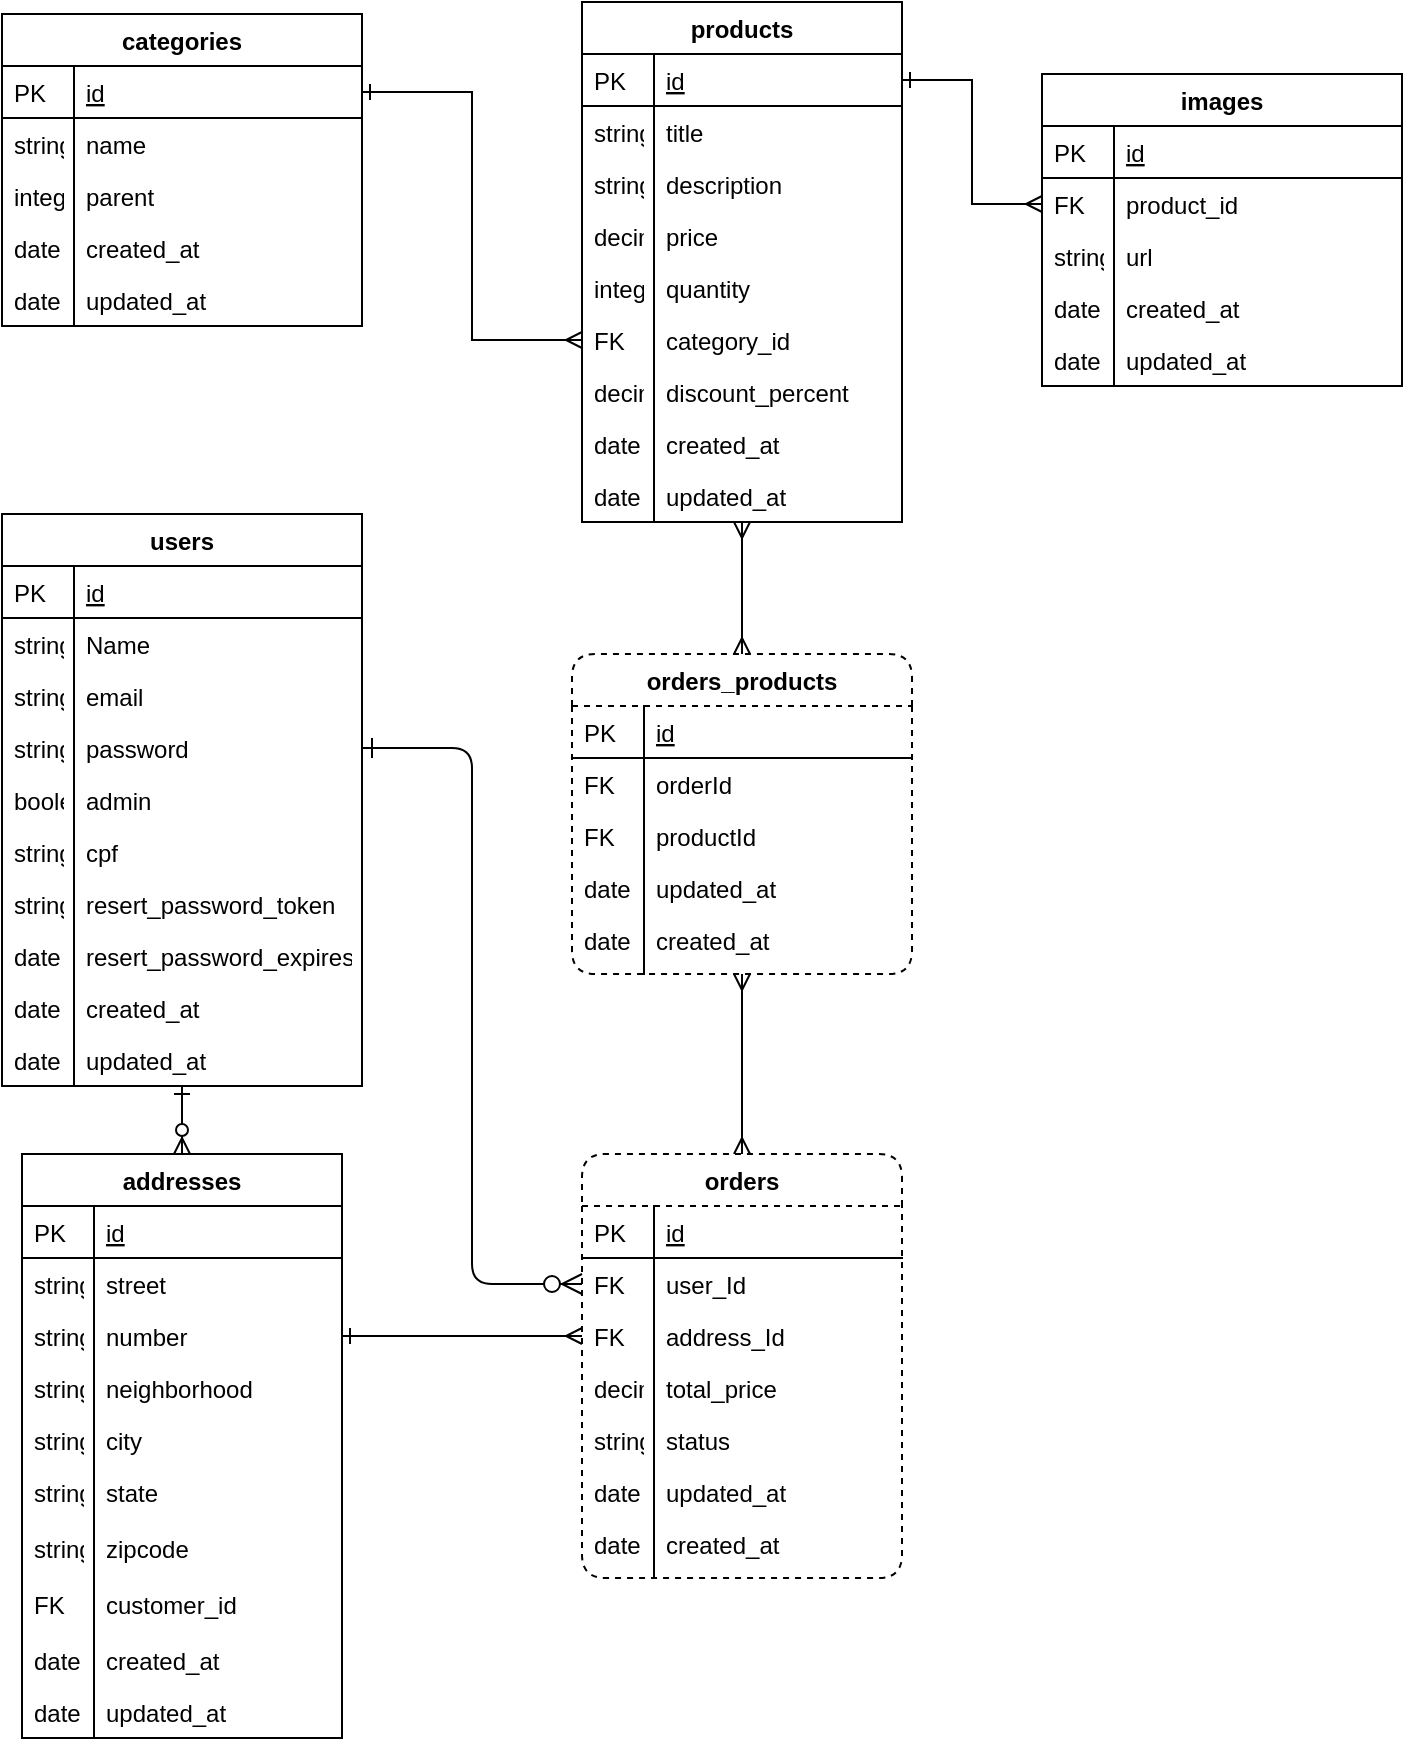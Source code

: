 <mxfile version="13.1.3" type="device"><diagram id="C5RBs43oDa-KdzZeNtuy" name="Page-1"><mxGraphModel dx="1350" dy="774" grid="1" gridSize="10" guides="1" tooltips="1" connect="1" arrows="1" fold="1" page="1" pageScale="1" pageWidth="827" pageHeight="1169" math="0" shadow="0"><root><mxCell id="WIyWlLk6GJQsqaUBKTNV-0"/><mxCell id="WIyWlLk6GJQsqaUBKTNV-1" parent="WIyWlLk6GJQsqaUBKTNV-0"/><mxCell id="TfKeMrG2QpZkxlR4IJaf-5" value="" style="edgeStyle=orthogonalEdgeStyle;rounded=0;orthogonalLoop=1;jettySize=auto;html=1;startArrow=ERone;startFill=0;endArrow=ERzeroToMany;endFill=1;" parent="WIyWlLk6GJQsqaUBKTNV-1" source="zkfFHV4jXpPFQw0GAbJ--51" target="TfKeMrG2QpZkxlR4IJaf-0" edge="1"><mxGeometry relative="1" as="geometry"/></mxCell><mxCell id="zkfFHV4jXpPFQw0GAbJ--63" value="" style="edgeStyle=orthogonalEdgeStyle;endArrow=ERzeroToMany;startArrow=ERone;shadow=0;strokeWidth=1;endSize=8;startSize=8;entryX=0;entryY=0.5;entryDx=0;entryDy=0;exitX=1;exitY=0.5;exitDx=0;exitDy=0;startFill=0;" parent="WIyWlLk6GJQsqaUBKTNV-1" source="TfKeMrG2QpZkxlR4IJaf-20" target="zkfFHV4jXpPFQw0GAbJ--59" edge="1"><mxGeometry width="100" height="100" relative="1" as="geometry"><mxPoint x="310" y="390" as="sourcePoint"/><mxPoint x="410" y="290" as="targetPoint"/></mxGeometry></mxCell><mxCell id="zkfFHV4jXpPFQw0GAbJ--51" value="users" style="swimlane;fontStyle=1;childLayout=stackLayout;horizontal=1;startSize=26;horizontalStack=0;resizeParent=1;resizeLast=0;collapsible=1;marginBottom=0;rounded=0;shadow=0;strokeWidth=1;" parent="WIyWlLk6GJQsqaUBKTNV-1" vertex="1"><mxGeometry x="60" y="310" width="180" height="286" as="geometry"><mxRectangle x="130" y="120" width="160" height="26" as="alternateBounds"/></mxGeometry></mxCell><mxCell id="zkfFHV4jXpPFQw0GAbJ--52" value="id" style="shape=partialRectangle;top=0;left=0;right=0;bottom=1;align=left;verticalAlign=top;fillColor=none;spacingLeft=40;spacingRight=4;overflow=hidden;rotatable=0;points=[[0,0.5],[1,0.5]];portConstraint=eastwest;dropTarget=0;rounded=0;shadow=0;strokeWidth=1;fontStyle=4" parent="zkfFHV4jXpPFQw0GAbJ--51" vertex="1"><mxGeometry y="26" width="180" height="26" as="geometry"/></mxCell><mxCell id="zkfFHV4jXpPFQw0GAbJ--53" value="PK" style="shape=partialRectangle;top=0;left=0;bottom=0;fillColor=none;align=left;verticalAlign=top;spacingLeft=4;spacingRight=4;overflow=hidden;rotatable=0;points=[];portConstraint=eastwest;part=1;" parent="zkfFHV4jXpPFQw0GAbJ--52" vertex="1" connectable="0"><mxGeometry width="36" height="26" as="geometry"/></mxCell><mxCell id="zkfFHV4jXpPFQw0GAbJ--54" value="Name" style="shape=partialRectangle;top=0;left=0;right=0;bottom=0;align=left;verticalAlign=top;fillColor=none;spacingLeft=40;spacingRight=4;overflow=hidden;rotatable=0;points=[[0,0.5],[1,0.5]];portConstraint=eastwest;dropTarget=0;rounded=0;shadow=0;strokeWidth=1;" parent="zkfFHV4jXpPFQw0GAbJ--51" vertex="1"><mxGeometry y="52" width="180" height="26" as="geometry"/></mxCell><mxCell id="zkfFHV4jXpPFQw0GAbJ--55" value="string" style="shape=partialRectangle;top=0;left=0;bottom=0;fillColor=none;align=left;verticalAlign=top;spacingLeft=4;spacingRight=4;overflow=hidden;rotatable=0;points=[];portConstraint=eastwest;part=1;" parent="zkfFHV4jXpPFQw0GAbJ--54" vertex="1" connectable="0"><mxGeometry width="36" height="26" as="geometry"/></mxCell><mxCell id="TfKeMrG2QpZkxlR4IJaf-18" value="email" style="shape=partialRectangle;top=0;left=0;right=0;bottom=0;align=left;verticalAlign=top;fillColor=none;spacingLeft=40;spacingRight=4;overflow=hidden;rotatable=0;points=[[0,0.5],[1,0.5]];portConstraint=eastwest;dropTarget=0;rounded=0;shadow=0;strokeWidth=1;" parent="zkfFHV4jXpPFQw0GAbJ--51" vertex="1"><mxGeometry y="78" width="180" height="26" as="geometry"/></mxCell><mxCell id="TfKeMrG2QpZkxlR4IJaf-19" value="string" style="shape=partialRectangle;top=0;left=0;bottom=0;fillColor=none;align=left;verticalAlign=top;spacingLeft=4;spacingRight=4;overflow=hidden;rotatable=0;points=[];portConstraint=eastwest;part=1;" parent="TfKeMrG2QpZkxlR4IJaf-18" vertex="1" connectable="0"><mxGeometry width="36" height="26" as="geometry"/></mxCell><mxCell id="TfKeMrG2QpZkxlR4IJaf-20" value="password" style="shape=partialRectangle;top=0;left=0;right=0;bottom=0;align=left;verticalAlign=top;fillColor=none;spacingLeft=40;spacingRight=4;overflow=hidden;rotatable=0;points=[[0,0.5],[1,0.5]];portConstraint=eastwest;dropTarget=0;rounded=0;shadow=0;strokeWidth=1;" parent="zkfFHV4jXpPFQw0GAbJ--51" vertex="1"><mxGeometry y="104" width="180" height="26" as="geometry"/></mxCell><mxCell id="TfKeMrG2QpZkxlR4IJaf-21" value="string" style="shape=partialRectangle;top=0;left=0;bottom=0;fillColor=none;align=left;verticalAlign=top;spacingLeft=4;spacingRight=4;overflow=hidden;rotatable=0;points=[];portConstraint=eastwest;part=1;" parent="TfKeMrG2QpZkxlR4IJaf-20" vertex="1" connectable="0"><mxGeometry width="36" height="26" as="geometry"/></mxCell><mxCell id="jLj3SREVit-xMs6RQuiG-12" value="admin" style="shape=partialRectangle;top=0;left=0;right=0;bottom=0;align=left;verticalAlign=top;fillColor=none;spacingLeft=40;spacingRight=4;overflow=hidden;rotatable=0;points=[[0,0.5],[1,0.5]];portConstraint=eastwest;dropTarget=0;rounded=0;shadow=0;strokeWidth=1;" parent="zkfFHV4jXpPFQw0GAbJ--51" vertex="1"><mxGeometry y="130" width="180" height="26" as="geometry"/></mxCell><mxCell id="jLj3SREVit-xMs6RQuiG-13" value="boolean" style="shape=partialRectangle;top=0;left=0;bottom=0;fillColor=none;align=left;verticalAlign=top;spacingLeft=4;spacingRight=4;overflow=hidden;rotatable=0;points=[];portConstraint=eastwest;part=1;" parent="jLj3SREVit-xMs6RQuiG-12" vertex="1" connectable="0"><mxGeometry width="36" height="26" as="geometry"/></mxCell><mxCell id="wisORQJm47s7Ja-QiWW5-0" value="cpf" style="shape=partialRectangle;top=0;left=0;right=0;bottom=0;align=left;verticalAlign=top;fillColor=none;spacingLeft=40;spacingRight=4;overflow=hidden;rotatable=0;points=[[0,0.5],[1,0.5]];portConstraint=eastwest;dropTarget=0;rounded=0;shadow=0;strokeWidth=1;" parent="zkfFHV4jXpPFQw0GAbJ--51" vertex="1"><mxGeometry y="156" width="180" height="26" as="geometry"/></mxCell><mxCell id="wisORQJm47s7Ja-QiWW5-1" value="string" style="shape=partialRectangle;top=0;left=0;bottom=0;fillColor=none;align=left;verticalAlign=top;spacingLeft=4;spacingRight=4;overflow=hidden;rotatable=0;points=[];portConstraint=eastwest;part=1;" parent="wisORQJm47s7Ja-QiWW5-0" vertex="1" connectable="0"><mxGeometry width="36" height="26" as="geometry"/></mxCell><mxCell id="TfKeMrG2QpZkxlR4IJaf-112" value="resert_password_token" style="shape=partialRectangle;top=0;left=0;right=0;bottom=0;align=left;verticalAlign=top;fillColor=none;spacingLeft=40;spacingRight=4;overflow=hidden;rotatable=0;points=[[0,0.5],[1,0.5]];portConstraint=eastwest;dropTarget=0;rounded=0;shadow=0;strokeWidth=1;" parent="zkfFHV4jXpPFQw0GAbJ--51" vertex="1"><mxGeometry y="182" width="180" height="26" as="geometry"/></mxCell><mxCell id="TfKeMrG2QpZkxlR4IJaf-113" value="string" style="shape=partialRectangle;top=0;left=0;bottom=0;fillColor=none;align=left;verticalAlign=top;spacingLeft=4;spacingRight=4;overflow=hidden;rotatable=0;points=[];portConstraint=eastwest;part=1;" parent="TfKeMrG2QpZkxlR4IJaf-112" vertex="1" connectable="0"><mxGeometry width="36" height="26" as="geometry"/></mxCell><mxCell id="TfKeMrG2QpZkxlR4IJaf-117" value="resert_password_expires" style="shape=partialRectangle;top=0;left=0;right=0;bottom=0;align=left;verticalAlign=top;fillColor=none;spacingLeft=40;spacingRight=4;overflow=hidden;rotatable=0;points=[[0,0.5],[1,0.5]];portConstraint=eastwest;dropTarget=0;rounded=0;shadow=0;strokeWidth=1;" parent="zkfFHV4jXpPFQw0GAbJ--51" vertex="1"><mxGeometry y="208" width="180" height="26" as="geometry"/></mxCell><mxCell id="TfKeMrG2QpZkxlR4IJaf-118" value="date" style="shape=partialRectangle;top=0;left=0;bottom=0;fillColor=none;align=left;verticalAlign=top;spacingLeft=4;spacingRight=4;overflow=hidden;rotatable=0;points=[];portConstraint=eastwest;part=1;" parent="TfKeMrG2QpZkxlR4IJaf-117" vertex="1" connectable="0"><mxGeometry width="36" height="26" as="geometry"/></mxCell><mxCell id="TfKeMrG2QpZkxlR4IJaf-36" value="created_at" style="shape=partialRectangle;top=0;left=0;right=0;bottom=0;align=left;verticalAlign=top;fillColor=none;spacingLeft=40;spacingRight=4;overflow=hidden;rotatable=0;points=[[0,0.5],[1,0.5]];portConstraint=eastwest;dropTarget=0;rounded=0;shadow=0;strokeWidth=1;" parent="zkfFHV4jXpPFQw0GAbJ--51" vertex="1"><mxGeometry y="234" width="180" height="26" as="geometry"/></mxCell><mxCell id="TfKeMrG2QpZkxlR4IJaf-37" value="date" style="shape=partialRectangle;top=0;left=0;bottom=0;fillColor=none;align=left;verticalAlign=top;spacingLeft=4;spacingRight=4;overflow=hidden;rotatable=0;points=[];portConstraint=eastwest;part=1;" parent="TfKeMrG2QpZkxlR4IJaf-36" vertex="1" connectable="0"><mxGeometry width="36" height="26" as="geometry"/></mxCell><mxCell id="TfKeMrG2QpZkxlR4IJaf-38" value="updated_at" style="shape=partialRectangle;top=0;left=0;right=0;bottom=0;align=left;verticalAlign=top;fillColor=none;spacingLeft=40;spacingRight=4;overflow=hidden;rotatable=0;points=[[0,0.5],[1,0.5]];portConstraint=eastwest;dropTarget=0;rounded=0;shadow=0;strokeWidth=1;" parent="zkfFHV4jXpPFQw0GAbJ--51" vertex="1"><mxGeometry y="260" width="180" height="26" as="geometry"/></mxCell><mxCell id="TfKeMrG2QpZkxlR4IJaf-39" value="date" style="shape=partialRectangle;top=0;left=0;bottom=0;fillColor=none;align=left;verticalAlign=top;spacingLeft=4;spacingRight=4;overflow=hidden;rotatable=0;points=[];portConstraint=eastwest;part=1;" parent="TfKeMrG2QpZkxlR4IJaf-38" vertex="1" connectable="0"><mxGeometry width="36" height="26" as="geometry"/></mxCell><mxCell id="TfKeMrG2QpZkxlR4IJaf-134" style="edgeStyle=orthogonalEdgeStyle;rounded=0;orthogonalLoop=1;jettySize=auto;html=1;entryX=0.5;entryY=0;entryDx=0;entryDy=0;startArrow=ERmany;startFill=0;endArrow=ERmany;endFill=0;" parent="WIyWlLk6GJQsqaUBKTNV-1" source="TfKeMrG2QpZkxlR4IJaf-26" target="TfKeMrG2QpZkxlR4IJaf-121" edge="1"><mxGeometry relative="1" as="geometry"/></mxCell><mxCell id="TfKeMrG2QpZkxlR4IJaf-132" style="edgeStyle=orthogonalEdgeStyle;rounded=0;orthogonalLoop=1;jettySize=auto;html=1;entryX=0.5;entryY=0;entryDx=0;entryDy=0;startArrow=ERmany;startFill=0;endArrow=ERmany;endFill=0;" parent="WIyWlLk6GJQsqaUBKTNV-1" source="TfKeMrG2QpZkxlR4IJaf-121" target="zkfFHV4jXpPFQw0GAbJ--56" edge="1"><mxGeometry relative="1" as="geometry"/></mxCell><mxCell id="TfKeMrG2QpZkxlR4IJaf-0" value="addresses" style="swimlane;fontStyle=1;childLayout=stackLayout;horizontal=1;startSize=26;horizontalStack=0;resizeParent=1;resizeLast=0;collapsible=1;marginBottom=0;rounded=0;shadow=0;strokeWidth=1;" parent="WIyWlLk6GJQsqaUBKTNV-1" vertex="1"><mxGeometry x="70" y="630" width="160" height="292" as="geometry"><mxRectangle x="20" y="80" width="160" height="26" as="alternateBounds"/></mxGeometry></mxCell><mxCell id="TfKeMrG2QpZkxlR4IJaf-1" value="id" style="shape=partialRectangle;top=0;left=0;right=0;bottom=1;align=left;verticalAlign=top;fillColor=none;spacingLeft=40;spacingRight=4;overflow=hidden;rotatable=0;points=[[0,0.5],[1,0.5]];portConstraint=eastwest;dropTarget=0;rounded=0;shadow=0;strokeWidth=1;fontStyle=4" parent="TfKeMrG2QpZkxlR4IJaf-0" vertex="1"><mxGeometry y="26" width="160" height="26" as="geometry"/></mxCell><mxCell id="TfKeMrG2QpZkxlR4IJaf-2" value="PK" style="shape=partialRectangle;top=0;left=0;bottom=0;fillColor=none;align=left;verticalAlign=top;spacingLeft=4;spacingRight=4;overflow=hidden;rotatable=0;points=[];portConstraint=eastwest;part=1;" parent="TfKeMrG2QpZkxlR4IJaf-1" vertex="1" connectable="0"><mxGeometry width="36" height="26" as="geometry"/></mxCell><mxCell id="TfKeMrG2QpZkxlR4IJaf-3" value="street" style="shape=partialRectangle;top=0;left=0;right=0;bottom=0;align=left;verticalAlign=top;fillColor=none;spacingLeft=40;spacingRight=4;overflow=hidden;rotatable=0;points=[[0,0.5],[1,0.5]];portConstraint=eastwest;dropTarget=0;rounded=0;shadow=0;strokeWidth=1;" parent="TfKeMrG2QpZkxlR4IJaf-0" vertex="1"><mxGeometry y="52" width="160" height="26" as="geometry"/></mxCell><mxCell id="TfKeMrG2QpZkxlR4IJaf-4" value="string" style="shape=partialRectangle;top=0;left=0;bottom=0;fillColor=none;align=left;verticalAlign=top;spacingLeft=4;spacingRight=4;overflow=hidden;rotatable=0;points=[];portConstraint=eastwest;part=1;" parent="TfKeMrG2QpZkxlR4IJaf-3" vertex="1" connectable="0"><mxGeometry width="36" height="26" as="geometry"/></mxCell><mxCell id="TfKeMrG2QpZkxlR4IJaf-14" value="number" style="shape=partialRectangle;top=0;left=0;right=0;bottom=0;align=left;verticalAlign=top;fillColor=none;spacingLeft=40;spacingRight=4;overflow=hidden;rotatable=0;points=[[0,0.5],[1,0.5]];portConstraint=eastwest;dropTarget=0;rounded=0;shadow=0;strokeWidth=2;strokeColor=#000000;" parent="TfKeMrG2QpZkxlR4IJaf-0" vertex="1"><mxGeometry y="78" width="160" height="26" as="geometry"/></mxCell><mxCell id="TfKeMrG2QpZkxlR4IJaf-15" value="string" style="shape=partialRectangle;top=0;left=0;bottom=0;fillColor=none;align=left;verticalAlign=top;spacingLeft=4;spacingRight=4;overflow=hidden;rotatable=0;points=[];portConstraint=eastwest;part=1;" parent="TfKeMrG2QpZkxlR4IJaf-14" vertex="1" connectable="0"><mxGeometry width="36" height="26" as="geometry"/></mxCell><mxCell id="TfKeMrG2QpZkxlR4IJaf-6" value="neighborhood" style="shape=partialRectangle;top=0;left=0;right=0;bottom=0;align=left;verticalAlign=top;fillColor=none;spacingLeft=40;spacingRight=4;overflow=hidden;rotatable=0;points=[[0,0.5],[1,0.5]];portConstraint=eastwest;dropTarget=0;rounded=0;shadow=0;strokeWidth=2;strokeColor=#000000;" parent="TfKeMrG2QpZkxlR4IJaf-0" vertex="1"><mxGeometry y="104" width="160" height="26" as="geometry"/></mxCell><mxCell id="TfKeMrG2QpZkxlR4IJaf-7" value="string" style="shape=partialRectangle;top=0;left=0;bottom=0;fillColor=none;align=left;verticalAlign=top;spacingLeft=4;spacingRight=4;overflow=hidden;rotatable=0;points=[];portConstraint=eastwest;part=1;" parent="TfKeMrG2QpZkxlR4IJaf-6" vertex="1" connectable="0"><mxGeometry width="36" height="26" as="geometry"/></mxCell><mxCell id="TfKeMrG2QpZkxlR4IJaf-8" value="city" style="shape=partialRectangle;top=0;left=0;right=0;bottom=0;align=left;verticalAlign=top;fillColor=none;spacingLeft=40;spacingRight=4;overflow=hidden;rotatable=0;points=[[0,0.5],[1,0.5]];portConstraint=eastwest;dropTarget=0;rounded=0;shadow=0;strokeWidth=2;strokeColor=#000000;" parent="TfKeMrG2QpZkxlR4IJaf-0" vertex="1"><mxGeometry y="130" width="160" height="26" as="geometry"/></mxCell><mxCell id="TfKeMrG2QpZkxlR4IJaf-9" value="string" style="shape=partialRectangle;top=0;left=0;bottom=0;fillColor=none;align=left;verticalAlign=top;spacingLeft=4;spacingRight=4;overflow=hidden;rotatable=0;points=[];portConstraint=eastwest;part=1;" parent="TfKeMrG2QpZkxlR4IJaf-8" vertex="1" connectable="0"><mxGeometry width="36" height="26" as="geometry"/></mxCell><mxCell id="TfKeMrG2QpZkxlR4IJaf-12" value="state" style="shape=partialRectangle;top=0;left=0;right=0;bottom=0;align=left;verticalAlign=top;fillColor=none;spacingLeft=40;spacingRight=4;overflow=hidden;rotatable=0;points=[[0,0.5],[1,0.5]];portConstraint=eastwest;dropTarget=0;rounded=0;shadow=0;strokeWidth=2;strokeColor=#000000;" parent="TfKeMrG2QpZkxlR4IJaf-0" vertex="1"><mxGeometry y="156" width="160" height="28" as="geometry"/></mxCell><mxCell id="TfKeMrG2QpZkxlR4IJaf-13" value="string" style="shape=partialRectangle;top=0;left=0;bottom=0;fillColor=none;align=left;verticalAlign=top;spacingLeft=4;spacingRight=4;overflow=hidden;rotatable=0;points=[];portConstraint=eastwest;part=1;" parent="TfKeMrG2QpZkxlR4IJaf-12" vertex="1" connectable="0"><mxGeometry width="36" height="28" as="geometry"/></mxCell><mxCell id="TfKeMrG2QpZkxlR4IJaf-16" value="zipcode" style="shape=partialRectangle;top=0;left=0;right=0;bottom=0;align=left;verticalAlign=top;fillColor=none;spacingLeft=40;spacingRight=4;overflow=hidden;rotatable=0;points=[[0,0.5],[1,0.5]];portConstraint=eastwest;dropTarget=0;rounded=0;shadow=0;strokeWidth=2;strokeColor=#000000;" parent="TfKeMrG2QpZkxlR4IJaf-0" vertex="1"><mxGeometry y="184" width="160" height="28" as="geometry"/></mxCell><mxCell id="TfKeMrG2QpZkxlR4IJaf-17" value="string" style="shape=partialRectangle;top=0;left=0;bottom=0;fillColor=none;align=left;verticalAlign=top;spacingLeft=4;spacingRight=4;overflow=hidden;rotatable=0;points=[];portConstraint=eastwest;part=1;" parent="TfKeMrG2QpZkxlR4IJaf-16" vertex="1" connectable="0"><mxGeometry width="36" height="28" as="geometry"/></mxCell><mxCell id="TfKeMrG2QpZkxlR4IJaf-34" value="customer_id" style="shape=partialRectangle;top=0;left=0;right=0;bottom=0;align=left;verticalAlign=top;fillColor=none;spacingLeft=40;spacingRight=4;overflow=hidden;rotatable=0;points=[[0,0.5],[1,0.5]];portConstraint=eastwest;dropTarget=0;rounded=0;shadow=0;strokeWidth=2;strokeColor=#000000;" parent="TfKeMrG2QpZkxlR4IJaf-0" vertex="1"><mxGeometry y="212" width="160" height="28" as="geometry"/></mxCell><mxCell id="TfKeMrG2QpZkxlR4IJaf-35" value="FK" style="shape=partialRectangle;top=0;left=0;bottom=0;fillColor=none;align=left;verticalAlign=top;spacingLeft=4;spacingRight=4;overflow=hidden;rotatable=0;points=[];portConstraint=eastwest;part=1;" parent="TfKeMrG2QpZkxlR4IJaf-34" vertex="1" connectable="0"><mxGeometry width="36" height="28" as="geometry"/></mxCell><mxCell id="TfKeMrG2QpZkxlR4IJaf-40" value="created_at" style="shape=partialRectangle;top=0;left=0;right=0;bottom=0;align=left;verticalAlign=top;fillColor=none;spacingLeft=40;spacingRight=4;overflow=hidden;rotatable=0;points=[[0,0.5],[1,0.5]];portConstraint=eastwest;dropTarget=0;rounded=0;shadow=0;strokeWidth=1;" parent="TfKeMrG2QpZkxlR4IJaf-0" vertex="1"><mxGeometry y="240" width="160" height="26" as="geometry"/></mxCell><mxCell id="TfKeMrG2QpZkxlR4IJaf-41" value="date" style="shape=partialRectangle;top=0;left=0;bottom=0;fillColor=none;align=left;verticalAlign=top;spacingLeft=4;spacingRight=4;overflow=hidden;rotatable=0;points=[];portConstraint=eastwest;part=1;" parent="TfKeMrG2QpZkxlR4IJaf-40" vertex="1" connectable="0"><mxGeometry width="36" height="26" as="geometry"/></mxCell><mxCell id="TfKeMrG2QpZkxlR4IJaf-42" value="updated_at" style="shape=partialRectangle;top=0;left=0;right=0;bottom=0;align=left;verticalAlign=top;fillColor=none;spacingLeft=40;spacingRight=4;overflow=hidden;rotatable=0;points=[[0,0.5],[1,0.5]];portConstraint=eastwest;dropTarget=0;rounded=0;shadow=0;strokeWidth=1;" parent="TfKeMrG2QpZkxlR4IJaf-0" vertex="1"><mxGeometry y="266" width="160" height="26" as="geometry"/></mxCell><mxCell id="TfKeMrG2QpZkxlR4IJaf-43" value="date" style="shape=partialRectangle;top=0;left=0;bottom=0;fillColor=none;align=left;verticalAlign=top;spacingLeft=4;spacingRight=4;overflow=hidden;rotatable=0;points=[];portConstraint=eastwest;part=1;" parent="TfKeMrG2QpZkxlR4IJaf-42" vertex="1" connectable="0"><mxGeometry width="36" height="26" as="geometry"/></mxCell><mxCell id="TfKeMrG2QpZkxlR4IJaf-121" value="orders_products" style="swimlane;fontStyle=1;childLayout=stackLayout;horizontal=1;startSize=26;horizontalStack=0;resizeParent=1;resizeLast=0;collapsible=1;marginBottom=0;rounded=1;shadow=0;strokeWidth=1;swimlaneFillColor=none;gradientColor=none;swimlaneLine=1;strokeColor=#000000;dashed=1;" parent="WIyWlLk6GJQsqaUBKTNV-1" vertex="1"><mxGeometry x="345" y="380" width="170" height="160" as="geometry"><mxRectangle x="260" y="80" width="160" height="26" as="alternateBounds"/></mxGeometry></mxCell><mxCell id="TfKeMrG2QpZkxlR4IJaf-122" value="id" style="shape=partialRectangle;top=0;left=0;right=0;bottom=1;align=left;verticalAlign=top;fillColor=none;spacingLeft=40;spacingRight=4;overflow=hidden;rotatable=0;points=[[0,0.5],[1,0.5]];portConstraint=eastwest;dropTarget=0;rounded=0;shadow=0;strokeWidth=1;fontStyle=4" parent="TfKeMrG2QpZkxlR4IJaf-121" vertex="1"><mxGeometry y="26" width="170" height="26" as="geometry"/></mxCell><mxCell id="TfKeMrG2QpZkxlR4IJaf-123" value="PK" style="shape=partialRectangle;top=0;left=0;bottom=0;fillColor=none;align=left;verticalAlign=top;spacingLeft=4;spacingRight=4;overflow=hidden;rotatable=0;points=[];portConstraint=eastwest;part=1;" parent="TfKeMrG2QpZkxlR4IJaf-122" vertex="1" connectable="0"><mxGeometry width="36" height="26" as="geometry"/></mxCell><mxCell id="TfKeMrG2QpZkxlR4IJaf-124" value="orderId" style="shape=partialRectangle;top=0;left=0;right=0;bottom=0;align=left;verticalAlign=top;fillColor=none;spacingLeft=40;spacingRight=4;overflow=hidden;rotatable=0;points=[[0,0.5],[1,0.5]];portConstraint=eastwest;dropTarget=0;rounded=0;shadow=0;strokeWidth=1;" parent="TfKeMrG2QpZkxlR4IJaf-121" vertex="1"><mxGeometry y="52" width="170" height="26" as="geometry"/></mxCell><mxCell id="TfKeMrG2QpZkxlR4IJaf-125" value="FK" style="shape=partialRectangle;top=0;left=0;bottom=0;fillColor=none;align=left;verticalAlign=top;spacingLeft=4;spacingRight=4;overflow=hidden;rotatable=0;points=[];portConstraint=eastwest;part=1;" parent="TfKeMrG2QpZkxlR4IJaf-124" vertex="1" connectable="0"><mxGeometry width="36" height="26" as="geometry"/></mxCell><mxCell id="TfKeMrG2QpZkxlR4IJaf-126" value="productId" style="shape=partialRectangle;top=0;left=0;right=0;bottom=0;align=left;verticalAlign=top;fillColor=none;spacingLeft=40;spacingRight=4;overflow=hidden;rotatable=0;points=[[0,0.5],[1,0.5]];portConstraint=eastwest;dropTarget=0;rounded=0;shadow=0;strokeWidth=1;" parent="TfKeMrG2QpZkxlR4IJaf-121" vertex="1"><mxGeometry y="78" width="170" height="26" as="geometry"/></mxCell><mxCell id="TfKeMrG2QpZkxlR4IJaf-127" value="FK" style="shape=partialRectangle;top=0;left=0;bottom=0;fillColor=none;align=left;verticalAlign=top;spacingLeft=4;spacingRight=4;overflow=hidden;rotatable=0;points=[];portConstraint=eastwest;part=1;" parent="TfKeMrG2QpZkxlR4IJaf-126" vertex="1" connectable="0"><mxGeometry width="36" height="26" as="geometry"/></mxCell><mxCell id="TfKeMrG2QpZkxlR4IJaf-128" value="updated_at" style="shape=partialRectangle;top=0;left=0;right=0;bottom=0;align=left;verticalAlign=top;fillColor=none;spacingLeft=40;spacingRight=4;overflow=hidden;rotatable=0;points=[[0,0.5],[1,0.5]];portConstraint=eastwest;dropTarget=0;rounded=0;shadow=0;strokeWidth=1;" parent="TfKeMrG2QpZkxlR4IJaf-121" vertex="1"><mxGeometry y="104" width="170" height="26" as="geometry"/></mxCell><mxCell id="TfKeMrG2QpZkxlR4IJaf-129" value="date" style="shape=partialRectangle;top=0;left=0;bottom=0;fillColor=none;align=left;verticalAlign=top;spacingLeft=4;spacingRight=4;overflow=hidden;rotatable=0;points=[];portConstraint=eastwest;part=1;" parent="TfKeMrG2QpZkxlR4IJaf-128" vertex="1" connectable="0"><mxGeometry width="36" height="26" as="geometry"/></mxCell><mxCell id="TfKeMrG2QpZkxlR4IJaf-130" value="created_at" style="shape=partialRectangle;top=0;left=0;right=0;bottom=0;align=left;verticalAlign=top;fillColor=none;spacingLeft=40;spacingRight=4;overflow=hidden;rotatable=0;points=[[0,0.5],[1,0.5]];portConstraint=eastwest;dropTarget=0;rounded=0;shadow=0;strokeWidth=1;" parent="TfKeMrG2QpZkxlR4IJaf-121" vertex="1"><mxGeometry y="130" width="170" height="30" as="geometry"/></mxCell><mxCell id="TfKeMrG2QpZkxlR4IJaf-131" value="date" style="shape=partialRectangle;top=0;left=0;bottom=0;fillColor=none;align=left;verticalAlign=top;spacingLeft=4;spacingRight=4;overflow=hidden;rotatable=0;points=[];portConstraint=eastwest;part=1;" parent="TfKeMrG2QpZkxlR4IJaf-130" vertex="1" connectable="0"><mxGeometry width="36" height="30" as="geometry"/></mxCell><mxCell id="TfKeMrG2QpZkxlR4IJaf-26" value="products" style="swimlane;fontStyle=1;childLayout=stackLayout;horizontal=1;startSize=26;horizontalStack=0;resizeParent=1;resizeLast=0;collapsible=1;marginBottom=0;rounded=0;shadow=0;strokeWidth=1;glass=0;swimlaneLine=1;comic=0;gradientColor=none;swimlaneFillColor=none;" parent="WIyWlLk6GJQsqaUBKTNV-1" vertex="1"><mxGeometry x="350" y="54" width="160" height="260" as="geometry"><mxRectangle x="260" y="80" width="160" height="26" as="alternateBounds"/></mxGeometry></mxCell><mxCell id="TfKeMrG2QpZkxlR4IJaf-27" value="id" style="shape=partialRectangle;top=0;left=0;right=0;bottom=1;align=left;verticalAlign=top;fillColor=none;spacingLeft=40;spacingRight=4;overflow=hidden;rotatable=0;points=[[0,0.5],[1,0.5]];portConstraint=eastwest;dropTarget=0;rounded=0;shadow=0;strokeWidth=1;fontStyle=4" parent="TfKeMrG2QpZkxlR4IJaf-26" vertex="1"><mxGeometry y="26" width="160" height="26" as="geometry"/></mxCell><mxCell id="TfKeMrG2QpZkxlR4IJaf-28" value="PK" style="shape=partialRectangle;top=0;left=0;bottom=0;fillColor=none;align=left;verticalAlign=top;spacingLeft=4;spacingRight=4;overflow=hidden;rotatable=0;points=[];portConstraint=eastwest;part=1;" parent="TfKeMrG2QpZkxlR4IJaf-27" vertex="1" connectable="0"><mxGeometry width="36" height="26" as="geometry"/></mxCell><mxCell id="TfKeMrG2QpZkxlR4IJaf-102" value="title" style="shape=partialRectangle;top=0;left=0;right=0;bottom=0;align=left;verticalAlign=top;fillColor=none;spacingLeft=40;spacingRight=4;overflow=hidden;rotatable=0;points=[[0,0.5],[1,0.5]];portConstraint=eastwest;dropTarget=0;rounded=0;shadow=0;strokeWidth=1;" parent="TfKeMrG2QpZkxlR4IJaf-26" vertex="1"><mxGeometry y="52" width="160" height="26" as="geometry"/></mxCell><mxCell id="TfKeMrG2QpZkxlR4IJaf-103" value="string" style="shape=partialRectangle;top=0;left=0;bottom=0;fillColor=none;align=left;verticalAlign=top;spacingLeft=4;spacingRight=4;overflow=hidden;rotatable=0;points=[];portConstraint=eastwest;part=1;" parent="TfKeMrG2QpZkxlR4IJaf-102" vertex="1" connectable="0"><mxGeometry width="36" height="26" as="geometry"/></mxCell><mxCell id="TfKeMrG2QpZkxlR4IJaf-104" value="description" style="shape=partialRectangle;top=0;left=0;right=0;bottom=0;align=left;verticalAlign=top;fillColor=none;spacingLeft=40;spacingRight=4;overflow=hidden;rotatable=0;points=[[0,0.5],[1,0.5]];portConstraint=eastwest;dropTarget=0;rounded=0;shadow=0;strokeWidth=1;" parent="TfKeMrG2QpZkxlR4IJaf-26" vertex="1"><mxGeometry y="78" width="160" height="26" as="geometry"/></mxCell><mxCell id="TfKeMrG2QpZkxlR4IJaf-105" value="string" style="shape=partialRectangle;top=0;left=0;bottom=0;fillColor=none;align=left;verticalAlign=top;spacingLeft=4;spacingRight=4;overflow=hidden;rotatable=0;points=[];portConstraint=eastwest;part=1;" parent="TfKeMrG2QpZkxlR4IJaf-104" vertex="1" connectable="0"><mxGeometry width="36" height="26" as="geometry"/></mxCell><mxCell id="TfKeMrG2QpZkxlR4IJaf-135" value="price" style="shape=partialRectangle;top=0;left=0;right=0;bottom=0;align=left;verticalAlign=top;fillColor=none;spacingLeft=40;spacingRight=4;overflow=hidden;rotatable=0;points=[[0,0.5],[1,0.5]];portConstraint=eastwest;dropTarget=0;rounded=0;shadow=0;strokeWidth=1;" parent="TfKeMrG2QpZkxlR4IJaf-26" vertex="1"><mxGeometry y="104" width="160" height="26" as="geometry"/></mxCell><mxCell id="TfKeMrG2QpZkxlR4IJaf-136" value="decimal" style="shape=partialRectangle;top=0;left=0;bottom=0;fillColor=none;align=left;verticalAlign=top;spacingLeft=4;spacingRight=4;overflow=hidden;rotatable=0;points=[];portConstraint=eastwest;part=1;" parent="TfKeMrG2QpZkxlR4IJaf-135" vertex="1" connectable="0"><mxGeometry width="36" height="26" as="geometry"/></mxCell><mxCell id="TfKeMrG2QpZkxlR4IJaf-108" value="quantity" style="shape=partialRectangle;top=0;left=0;right=0;bottom=0;align=left;verticalAlign=top;fillColor=none;spacingLeft=40;spacingRight=4;overflow=hidden;rotatable=0;points=[[0,0.5],[1,0.5]];portConstraint=eastwest;dropTarget=0;rounded=0;shadow=0;strokeWidth=1;" parent="TfKeMrG2QpZkxlR4IJaf-26" vertex="1"><mxGeometry y="130" width="160" height="26" as="geometry"/></mxCell><mxCell id="TfKeMrG2QpZkxlR4IJaf-109" value="integer" style="shape=partialRectangle;top=0;left=0;bottom=0;fillColor=none;align=left;verticalAlign=top;spacingLeft=4;spacingRight=4;overflow=hidden;rotatable=0;points=[];portConstraint=eastwest;part=1;" parent="TfKeMrG2QpZkxlR4IJaf-108" vertex="1" connectable="0"><mxGeometry width="36" height="26" as="geometry"/></mxCell><mxCell id="TfKeMrG2QpZkxlR4IJaf-106" value="category_id" style="shape=partialRectangle;top=0;left=0;right=0;bottom=0;align=left;verticalAlign=top;fillColor=none;spacingLeft=40;spacingRight=4;overflow=hidden;rotatable=0;points=[[0,0.5],[1,0.5]];portConstraint=eastwest;dropTarget=0;rounded=0;shadow=0;strokeWidth=1;" parent="TfKeMrG2QpZkxlR4IJaf-26" vertex="1"><mxGeometry y="156" width="160" height="26" as="geometry"/></mxCell><mxCell id="TfKeMrG2QpZkxlR4IJaf-107" value="FK" style="shape=partialRectangle;top=0;left=0;bottom=0;fillColor=none;align=left;verticalAlign=top;spacingLeft=4;spacingRight=4;overflow=hidden;rotatable=0;points=[];portConstraint=eastwest;part=1;" parent="TfKeMrG2QpZkxlR4IJaf-106" vertex="1" connectable="0"><mxGeometry width="36" height="26" as="geometry"/></mxCell><mxCell id="TfKeMrG2QpZkxlR4IJaf-110" value="discount_percent" style="shape=partialRectangle;top=0;left=0;right=0;bottom=0;align=left;verticalAlign=top;fillColor=none;spacingLeft=40;spacingRight=4;overflow=hidden;rotatable=0;points=[[0,0.5],[1,0.5]];portConstraint=eastwest;dropTarget=0;rounded=0;shadow=0;strokeWidth=1;" parent="TfKeMrG2QpZkxlR4IJaf-26" vertex="1"><mxGeometry y="182" width="160" height="26" as="geometry"/></mxCell><mxCell id="TfKeMrG2QpZkxlR4IJaf-111" value="decimal" style="shape=partialRectangle;top=0;left=0;bottom=0;fillColor=none;align=left;verticalAlign=top;spacingLeft=4;spacingRight=4;overflow=hidden;rotatable=0;points=[];portConstraint=eastwest;part=1;" parent="TfKeMrG2QpZkxlR4IJaf-110" vertex="1" connectable="0"><mxGeometry width="36" height="26" as="geometry"/></mxCell><mxCell id="TfKeMrG2QpZkxlR4IJaf-100" value="created_at" style="shape=partialRectangle;top=0;left=0;right=0;bottom=0;align=left;verticalAlign=top;fillColor=none;spacingLeft=40;spacingRight=4;overflow=hidden;rotatable=0;points=[[0,0.5],[1,0.5]];portConstraint=eastwest;dropTarget=0;rounded=0;shadow=0;strokeWidth=1;" parent="TfKeMrG2QpZkxlR4IJaf-26" vertex="1"><mxGeometry y="208" width="160" height="26" as="geometry"/></mxCell><mxCell id="TfKeMrG2QpZkxlR4IJaf-101" value="date" style="shape=partialRectangle;top=0;left=0;bottom=0;fillColor=none;align=left;verticalAlign=top;spacingLeft=4;spacingRight=4;overflow=hidden;rotatable=0;points=[];portConstraint=eastwest;part=1;" parent="TfKeMrG2QpZkxlR4IJaf-100" vertex="1" connectable="0"><mxGeometry width="36" height="26" as="geometry"/></mxCell><mxCell id="TfKeMrG2QpZkxlR4IJaf-98" value="updated_at" style="shape=partialRectangle;top=0;left=0;right=0;bottom=0;align=left;verticalAlign=top;fillColor=none;spacingLeft=40;spacingRight=4;overflow=hidden;rotatable=0;points=[[0,0.5],[1,0.5]];portConstraint=eastwest;dropTarget=0;rounded=0;shadow=0;strokeWidth=1;" parent="TfKeMrG2QpZkxlR4IJaf-26" vertex="1"><mxGeometry y="234" width="160" height="26" as="geometry"/></mxCell><mxCell id="TfKeMrG2QpZkxlR4IJaf-99" value="date" style="shape=partialRectangle;top=0;left=0;bottom=0;fillColor=none;align=left;verticalAlign=top;spacingLeft=4;spacingRight=4;overflow=hidden;rotatable=0;points=[];portConstraint=eastwest;part=1;" parent="TfKeMrG2QpZkxlR4IJaf-98" vertex="1" connectable="0"><mxGeometry width="36" height="26" as="geometry"/></mxCell><mxCell id="6NQh6AL4TcnxBAuHjR8--5" style="edgeStyle=orthogonalEdgeStyle;rounded=0;orthogonalLoop=1;jettySize=auto;html=1;entryX=0;entryY=0.5;entryDx=0;entryDy=0;startArrow=ERone;startFill=0;endArrow=ERmany;endFill=0;exitX=1;exitY=0.5;exitDx=0;exitDy=0;" parent="WIyWlLk6GJQsqaUBKTNV-1" source="TfKeMrG2QpZkxlR4IJaf-14" target="6NQh6AL4TcnxBAuHjR8--2" edge="1"><mxGeometry relative="1" as="geometry"/></mxCell><mxCell id="zkfFHV4jXpPFQw0GAbJ--56" value="orders" style="swimlane;fontStyle=1;childLayout=stackLayout;horizontal=1;startSize=26;horizontalStack=0;resizeParent=1;resizeLast=0;collapsible=1;marginBottom=0;rounded=1;shadow=0;strokeWidth=1;swimlaneFillColor=none;gradientColor=none;swimlaneLine=1;strokeColor=#000000;dashed=1;" parent="WIyWlLk6GJQsqaUBKTNV-1" vertex="1"><mxGeometry x="350" y="630" width="160" height="212" as="geometry"><mxRectangle x="260" y="80" width="160" height="26" as="alternateBounds"/></mxGeometry></mxCell><mxCell id="zkfFHV4jXpPFQw0GAbJ--57" value="id" style="shape=partialRectangle;top=0;left=0;right=0;bottom=1;align=left;verticalAlign=top;fillColor=none;spacingLeft=40;spacingRight=4;overflow=hidden;rotatable=0;points=[[0,0.5],[1,0.5]];portConstraint=eastwest;dropTarget=0;rounded=0;shadow=0;strokeWidth=1;fontStyle=4" parent="zkfFHV4jXpPFQw0GAbJ--56" vertex="1"><mxGeometry y="26" width="160" height="26" as="geometry"/></mxCell><mxCell id="zkfFHV4jXpPFQw0GAbJ--58" value="PK" style="shape=partialRectangle;top=0;left=0;bottom=0;fillColor=none;align=left;verticalAlign=top;spacingLeft=4;spacingRight=4;overflow=hidden;rotatable=0;points=[];portConstraint=eastwest;part=1;" parent="zkfFHV4jXpPFQw0GAbJ--57" vertex="1" connectable="0"><mxGeometry width="36" height="26" as="geometry"/></mxCell><mxCell id="zkfFHV4jXpPFQw0GAbJ--59" value="user_Id" style="shape=partialRectangle;top=0;left=0;right=0;bottom=0;align=left;verticalAlign=top;fillColor=none;spacingLeft=40;spacingRight=4;overflow=hidden;rotatable=0;points=[[0,0.5],[1,0.5]];portConstraint=eastwest;dropTarget=0;rounded=0;shadow=0;strokeWidth=1;" parent="zkfFHV4jXpPFQw0GAbJ--56" vertex="1"><mxGeometry y="52" width="160" height="26" as="geometry"/></mxCell><mxCell id="zkfFHV4jXpPFQw0GAbJ--60" value="FK" style="shape=partialRectangle;top=0;left=0;bottom=0;fillColor=none;align=left;verticalAlign=top;spacingLeft=4;spacingRight=4;overflow=hidden;rotatable=0;points=[];portConstraint=eastwest;part=1;" parent="zkfFHV4jXpPFQw0GAbJ--59" vertex="1" connectable="0"><mxGeometry width="36" height="26" as="geometry"/></mxCell><mxCell id="6NQh6AL4TcnxBAuHjR8--2" value="address_Id" style="shape=partialRectangle;top=0;left=0;right=0;bottom=0;align=left;verticalAlign=top;fillColor=none;spacingLeft=40;spacingRight=4;overflow=hidden;rotatable=0;points=[[0,0.5],[1,0.5]];portConstraint=eastwest;dropTarget=0;rounded=0;shadow=0;strokeWidth=1;" parent="zkfFHV4jXpPFQw0GAbJ--56" vertex="1"><mxGeometry y="78" width="160" height="26" as="geometry"/></mxCell><mxCell id="6NQh6AL4TcnxBAuHjR8--3" value="FK" style="shape=partialRectangle;top=0;left=0;bottom=0;fillColor=none;align=left;verticalAlign=top;spacingLeft=4;spacingRight=4;overflow=hidden;rotatable=0;points=[];portConstraint=eastwest;part=1;" parent="6NQh6AL4TcnxBAuHjR8--2" vertex="1" connectable="0"><mxGeometry width="36" height="26" as="geometry"/></mxCell><mxCell id="TfKeMrG2QpZkxlR4IJaf-140" value="total_price" style="shape=partialRectangle;top=0;left=0;right=0;bottom=0;align=left;verticalAlign=top;fillColor=none;spacingLeft=40;spacingRight=4;overflow=hidden;rotatable=0;points=[[0,0.5],[1,0.5]];portConstraint=eastwest;dropTarget=0;rounded=0;shadow=0;strokeWidth=1;" parent="zkfFHV4jXpPFQw0GAbJ--56" vertex="1"><mxGeometry y="104" width="160" height="26" as="geometry"/></mxCell><mxCell id="TfKeMrG2QpZkxlR4IJaf-141" value="decimal" style="shape=partialRectangle;top=0;left=0;bottom=0;fillColor=none;align=left;verticalAlign=top;spacingLeft=4;spacingRight=4;overflow=hidden;rotatable=0;points=[];portConstraint=eastwest;part=1;" parent="TfKeMrG2QpZkxlR4IJaf-140" vertex="1" connectable="0"><mxGeometry width="36" height="26" as="geometry"/></mxCell><mxCell id="TfKeMrG2QpZkxlR4IJaf-119" value="status" style="shape=partialRectangle;top=0;left=0;right=0;bottom=0;align=left;verticalAlign=top;fillColor=none;spacingLeft=40;spacingRight=4;overflow=hidden;rotatable=0;points=[[0,0.5],[1,0.5]];portConstraint=eastwest;dropTarget=0;rounded=0;shadow=0;strokeWidth=1;" parent="zkfFHV4jXpPFQw0GAbJ--56" vertex="1"><mxGeometry y="130" width="160" height="26" as="geometry"/></mxCell><mxCell id="TfKeMrG2QpZkxlR4IJaf-120" value="string" style="shape=partialRectangle;top=0;left=0;bottom=0;fillColor=none;align=left;verticalAlign=top;spacingLeft=4;spacingRight=4;overflow=hidden;rotatable=0;points=[];portConstraint=eastwest;part=1;" parent="TfKeMrG2QpZkxlR4IJaf-119" vertex="1" connectable="0"><mxGeometry width="36" height="26" as="geometry"/></mxCell><mxCell id="TfKeMrG2QpZkxlR4IJaf-46" value="updated_at" style="shape=partialRectangle;top=0;left=0;right=0;bottom=0;align=left;verticalAlign=top;fillColor=none;spacingLeft=40;spacingRight=4;overflow=hidden;rotatable=0;points=[[0,0.5],[1,0.5]];portConstraint=eastwest;dropTarget=0;rounded=0;shadow=0;strokeWidth=1;" parent="zkfFHV4jXpPFQw0GAbJ--56" vertex="1"><mxGeometry y="156" width="160" height="26" as="geometry"/></mxCell><mxCell id="TfKeMrG2QpZkxlR4IJaf-47" value="date" style="shape=partialRectangle;top=0;left=0;bottom=0;fillColor=none;align=left;verticalAlign=top;spacingLeft=4;spacingRight=4;overflow=hidden;rotatable=0;points=[];portConstraint=eastwest;part=1;" parent="TfKeMrG2QpZkxlR4IJaf-46" vertex="1" connectable="0"><mxGeometry width="36" height="26" as="geometry"/></mxCell><mxCell id="TfKeMrG2QpZkxlR4IJaf-44" value="created_at" style="shape=partialRectangle;top=0;left=0;right=0;bottom=0;align=left;verticalAlign=top;fillColor=none;spacingLeft=40;spacingRight=4;overflow=hidden;rotatable=0;points=[[0,0.5],[1,0.5]];portConstraint=eastwest;dropTarget=0;rounded=0;shadow=0;strokeWidth=1;" parent="zkfFHV4jXpPFQw0GAbJ--56" vertex="1"><mxGeometry y="182" width="160" height="30" as="geometry"/></mxCell><mxCell id="TfKeMrG2QpZkxlR4IJaf-45" value="date" style="shape=partialRectangle;top=0;left=0;bottom=0;fillColor=none;align=left;verticalAlign=top;spacingLeft=4;spacingRight=4;overflow=hidden;rotatable=0;points=[];portConstraint=eastwest;part=1;" parent="TfKeMrG2QpZkxlR4IJaf-44" vertex="1" connectable="0"><mxGeometry width="36" height="30" as="geometry"/></mxCell><mxCell id="6NQh6AL4TcnxBAuHjR8--7" value="categories" style="swimlane;fontStyle=1;childLayout=stackLayout;horizontal=1;startSize=26;horizontalStack=0;resizeParent=1;resizeLast=0;collapsible=1;marginBottom=0;rounded=0;shadow=0;strokeWidth=1;" parent="WIyWlLk6GJQsqaUBKTNV-1" vertex="1"><mxGeometry x="60" y="60" width="180" height="156" as="geometry"><mxRectangle x="130" y="120" width="160" height="26" as="alternateBounds"/></mxGeometry></mxCell><mxCell id="6NQh6AL4TcnxBAuHjR8--8" value="id" style="shape=partialRectangle;top=0;left=0;right=0;bottom=1;align=left;verticalAlign=top;fillColor=none;spacingLeft=40;spacingRight=4;overflow=hidden;rotatable=0;points=[[0,0.5],[1,0.5]];portConstraint=eastwest;dropTarget=0;rounded=0;shadow=0;strokeWidth=1;fontStyle=4" parent="6NQh6AL4TcnxBAuHjR8--7" vertex="1"><mxGeometry y="26" width="180" height="26" as="geometry"/></mxCell><mxCell id="6NQh6AL4TcnxBAuHjR8--9" value="PK" style="shape=partialRectangle;top=0;left=0;bottom=0;fillColor=none;align=left;verticalAlign=top;spacingLeft=4;spacingRight=4;overflow=hidden;rotatable=0;points=[];portConstraint=eastwest;part=1;" parent="6NQh6AL4TcnxBAuHjR8--8" vertex="1" connectable="0"><mxGeometry width="36" height="26" as="geometry"/></mxCell><mxCell id="6NQh6AL4TcnxBAuHjR8--10" value="name" style="shape=partialRectangle;top=0;left=0;right=0;bottom=0;align=left;verticalAlign=top;fillColor=none;spacingLeft=40;spacingRight=4;overflow=hidden;rotatable=0;points=[[0,0.5],[1,0.5]];portConstraint=eastwest;dropTarget=0;rounded=0;shadow=0;strokeWidth=1;" parent="6NQh6AL4TcnxBAuHjR8--7" vertex="1"><mxGeometry y="52" width="180" height="26" as="geometry"/></mxCell><mxCell id="6NQh6AL4TcnxBAuHjR8--11" value="string" style="shape=partialRectangle;top=0;left=0;bottom=0;fillColor=none;align=left;verticalAlign=top;spacingLeft=4;spacingRight=4;overflow=hidden;rotatable=0;points=[];portConstraint=eastwest;part=1;" parent="6NQh6AL4TcnxBAuHjR8--10" vertex="1" connectable="0"><mxGeometry width="36" height="26" as="geometry"/></mxCell><mxCell id="6NQh6AL4TcnxBAuHjR8--12" value="parent" style="shape=partialRectangle;top=0;left=0;right=0;bottom=0;align=left;verticalAlign=top;fillColor=none;spacingLeft=40;spacingRight=4;overflow=hidden;rotatable=0;points=[[0,0.5],[1,0.5]];portConstraint=eastwest;dropTarget=0;rounded=0;shadow=0;strokeWidth=1;" parent="6NQh6AL4TcnxBAuHjR8--7" vertex="1"><mxGeometry y="78" width="180" height="26" as="geometry"/></mxCell><mxCell id="6NQh6AL4TcnxBAuHjR8--13" value="integer" style="shape=partialRectangle;top=0;left=0;bottom=0;fillColor=none;align=left;verticalAlign=top;spacingLeft=4;spacingRight=4;overflow=hidden;rotatable=0;points=[];portConstraint=eastwest;part=1;" parent="6NQh6AL4TcnxBAuHjR8--12" vertex="1" connectable="0"><mxGeometry width="36" height="26" as="geometry"/></mxCell><mxCell id="6NQh6AL4TcnxBAuHjR8--22" value="created_at" style="shape=partialRectangle;top=0;left=0;right=0;bottom=0;align=left;verticalAlign=top;fillColor=none;spacingLeft=40;spacingRight=4;overflow=hidden;rotatable=0;points=[[0,0.5],[1,0.5]];portConstraint=eastwest;dropTarget=0;rounded=0;shadow=0;strokeWidth=1;" parent="6NQh6AL4TcnxBAuHjR8--7" vertex="1"><mxGeometry y="104" width="180" height="26" as="geometry"/></mxCell><mxCell id="6NQh6AL4TcnxBAuHjR8--23" value="date" style="shape=partialRectangle;top=0;left=0;bottom=0;fillColor=none;align=left;verticalAlign=top;spacingLeft=4;spacingRight=4;overflow=hidden;rotatable=0;points=[];portConstraint=eastwest;part=1;" parent="6NQh6AL4TcnxBAuHjR8--22" vertex="1" connectable="0"><mxGeometry width="36" height="26" as="geometry"/></mxCell><mxCell id="6NQh6AL4TcnxBAuHjR8--24" value="updated_at" style="shape=partialRectangle;top=0;left=0;right=0;bottom=0;align=left;verticalAlign=top;fillColor=none;spacingLeft=40;spacingRight=4;overflow=hidden;rotatable=0;points=[[0,0.5],[1,0.5]];portConstraint=eastwest;dropTarget=0;rounded=0;shadow=0;strokeWidth=1;" parent="6NQh6AL4TcnxBAuHjR8--7" vertex="1"><mxGeometry y="130" width="180" height="26" as="geometry"/></mxCell><mxCell id="6NQh6AL4TcnxBAuHjR8--25" value="date" style="shape=partialRectangle;top=0;left=0;bottom=0;fillColor=none;align=left;verticalAlign=top;spacingLeft=4;spacingRight=4;overflow=hidden;rotatable=0;points=[];portConstraint=eastwest;part=1;" parent="6NQh6AL4TcnxBAuHjR8--24" vertex="1" connectable="0"><mxGeometry width="36" height="26" as="geometry"/></mxCell><mxCell id="6NQh6AL4TcnxBAuHjR8--26" style="edgeStyle=orthogonalEdgeStyle;rounded=0;orthogonalLoop=1;jettySize=auto;html=1;entryX=0;entryY=0.5;entryDx=0;entryDy=0;startArrow=ERone;startFill=0;endArrow=ERmany;endFill=0;exitX=1;exitY=0.5;exitDx=0;exitDy=0;" parent="WIyWlLk6GJQsqaUBKTNV-1" source="6NQh6AL4TcnxBAuHjR8--8" target="TfKeMrG2QpZkxlR4IJaf-106" edge="1"><mxGeometry relative="1" as="geometry"/></mxCell><mxCell id="h6fsY0u3ppIjmvBS_Xhk-12" style="edgeStyle=orthogonalEdgeStyle;rounded=0;orthogonalLoop=1;jettySize=auto;html=1;entryX=0;entryY=0.5;entryDx=0;entryDy=0;startArrow=ERone;startFill=0;endArrow=ERmany;endFill=0;" parent="WIyWlLk6GJQsqaUBKTNV-1" source="TfKeMrG2QpZkxlR4IJaf-27" target="h6fsY0u3ppIjmvBS_Xhk-3" edge="1"><mxGeometry relative="1" as="geometry"/></mxCell><mxCell id="h6fsY0u3ppIjmvBS_Xhk-0" value="images" style="swimlane;fontStyle=1;childLayout=stackLayout;horizontal=1;startSize=26;horizontalStack=0;resizeParent=1;resizeLast=0;collapsible=1;marginBottom=0;rounded=0;shadow=0;strokeWidth=1;" parent="WIyWlLk6GJQsqaUBKTNV-1" vertex="1"><mxGeometry x="580" y="90" width="180" height="156" as="geometry"><mxRectangle x="130" y="120" width="160" height="26" as="alternateBounds"/></mxGeometry></mxCell><mxCell id="h6fsY0u3ppIjmvBS_Xhk-1" value="id" style="shape=partialRectangle;top=0;left=0;right=0;bottom=1;align=left;verticalAlign=top;fillColor=none;spacingLeft=40;spacingRight=4;overflow=hidden;rotatable=0;points=[[0,0.5],[1,0.5]];portConstraint=eastwest;dropTarget=0;rounded=0;shadow=0;strokeWidth=1;fontStyle=4" parent="h6fsY0u3ppIjmvBS_Xhk-0" vertex="1"><mxGeometry y="26" width="180" height="26" as="geometry"/></mxCell><mxCell id="h6fsY0u3ppIjmvBS_Xhk-2" value="PK" style="shape=partialRectangle;top=0;left=0;bottom=0;fillColor=none;align=left;verticalAlign=top;spacingLeft=4;spacingRight=4;overflow=hidden;rotatable=0;points=[];portConstraint=eastwest;part=1;" parent="h6fsY0u3ppIjmvBS_Xhk-1" vertex="1" connectable="0"><mxGeometry width="36" height="26" as="geometry"/></mxCell><mxCell id="h6fsY0u3ppIjmvBS_Xhk-3" value="product_id" style="shape=partialRectangle;top=0;left=0;right=0;bottom=0;align=left;verticalAlign=top;fillColor=none;spacingLeft=40;spacingRight=4;overflow=hidden;rotatable=0;points=[[0,0.5],[1,0.5]];portConstraint=eastwest;dropTarget=0;rounded=0;shadow=0;strokeWidth=1;" parent="h6fsY0u3ppIjmvBS_Xhk-0" vertex="1"><mxGeometry y="52" width="180" height="26" as="geometry"/></mxCell><mxCell id="h6fsY0u3ppIjmvBS_Xhk-4" value="FK" style="shape=partialRectangle;top=0;left=0;bottom=0;fillColor=none;align=left;verticalAlign=top;spacingLeft=4;spacingRight=4;overflow=hidden;rotatable=0;points=[];portConstraint=eastwest;part=1;" parent="h6fsY0u3ppIjmvBS_Xhk-3" vertex="1" connectable="0"><mxGeometry width="36" height="26" as="geometry"/></mxCell><mxCell id="h6fsY0u3ppIjmvBS_Xhk-5" value="url" style="shape=partialRectangle;top=0;left=0;right=0;bottom=0;align=left;verticalAlign=top;fillColor=none;spacingLeft=40;spacingRight=4;overflow=hidden;rotatable=0;points=[[0,0.5],[1,0.5]];portConstraint=eastwest;dropTarget=0;rounded=0;shadow=0;strokeWidth=1;" parent="h6fsY0u3ppIjmvBS_Xhk-0" vertex="1"><mxGeometry y="78" width="180" height="26" as="geometry"/></mxCell><mxCell id="h6fsY0u3ppIjmvBS_Xhk-6" value="string" style="shape=partialRectangle;top=0;left=0;bottom=0;fillColor=none;align=left;verticalAlign=top;spacingLeft=4;spacingRight=4;overflow=hidden;rotatable=0;points=[];portConstraint=eastwest;part=1;" parent="h6fsY0u3ppIjmvBS_Xhk-5" vertex="1" connectable="0"><mxGeometry width="36" height="26" as="geometry"/></mxCell><mxCell id="h6fsY0u3ppIjmvBS_Xhk-7" value="created_at" style="shape=partialRectangle;top=0;left=0;right=0;bottom=0;align=left;verticalAlign=top;fillColor=none;spacingLeft=40;spacingRight=4;overflow=hidden;rotatable=0;points=[[0,0.5],[1,0.5]];portConstraint=eastwest;dropTarget=0;rounded=0;shadow=0;strokeWidth=1;" parent="h6fsY0u3ppIjmvBS_Xhk-0" vertex="1"><mxGeometry y="104" width="180" height="26" as="geometry"/></mxCell><mxCell id="h6fsY0u3ppIjmvBS_Xhk-8" value="date" style="shape=partialRectangle;top=0;left=0;bottom=0;fillColor=none;align=left;verticalAlign=top;spacingLeft=4;spacingRight=4;overflow=hidden;rotatable=0;points=[];portConstraint=eastwest;part=1;" parent="h6fsY0u3ppIjmvBS_Xhk-7" vertex="1" connectable="0"><mxGeometry width="36" height="26" as="geometry"/></mxCell><mxCell id="h6fsY0u3ppIjmvBS_Xhk-9" value="updated_at" style="shape=partialRectangle;top=0;left=0;right=0;bottom=0;align=left;verticalAlign=top;fillColor=none;spacingLeft=40;spacingRight=4;overflow=hidden;rotatable=0;points=[[0,0.5],[1,0.5]];portConstraint=eastwest;dropTarget=0;rounded=0;shadow=0;strokeWidth=1;" parent="h6fsY0u3ppIjmvBS_Xhk-0" vertex="1"><mxGeometry y="130" width="180" height="26" as="geometry"/></mxCell><mxCell id="h6fsY0u3ppIjmvBS_Xhk-10" value="date" style="shape=partialRectangle;top=0;left=0;bottom=0;fillColor=none;align=left;verticalAlign=top;spacingLeft=4;spacingRight=4;overflow=hidden;rotatable=0;points=[];portConstraint=eastwest;part=1;" parent="h6fsY0u3ppIjmvBS_Xhk-9" vertex="1" connectable="0"><mxGeometry width="36" height="26" as="geometry"/></mxCell></root></mxGraphModel></diagram></mxfile>